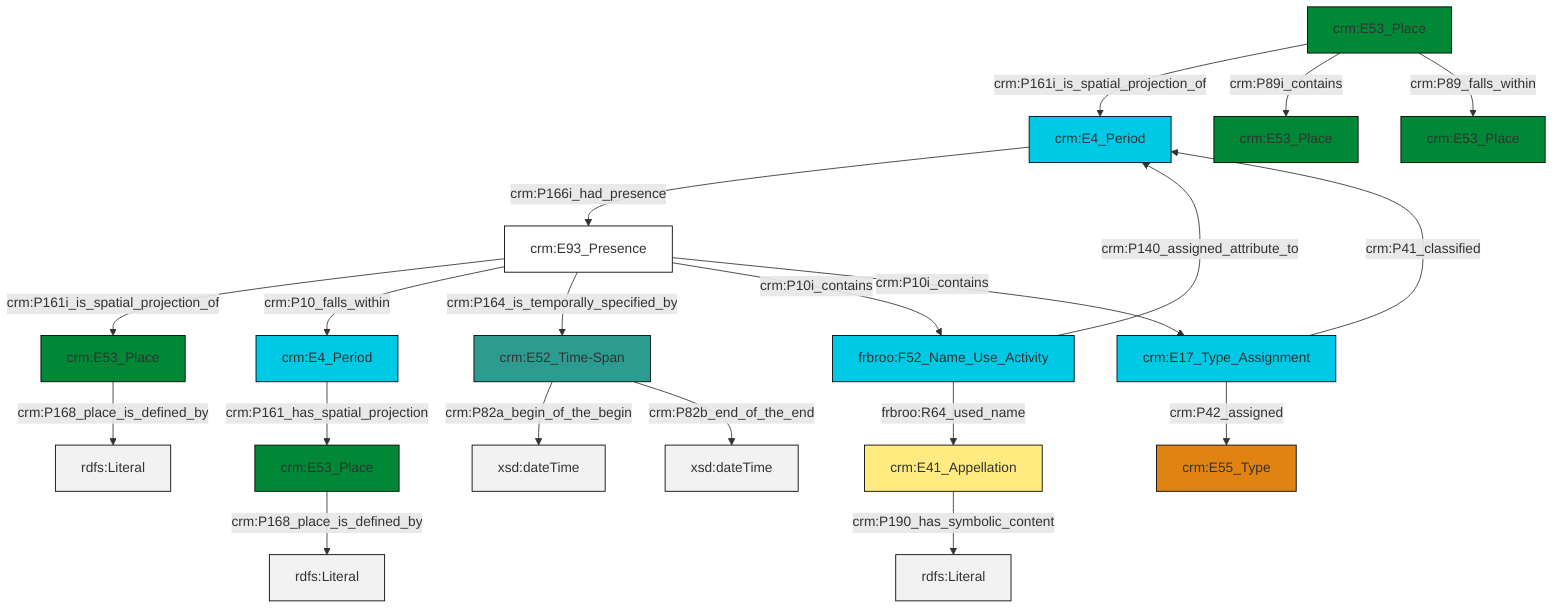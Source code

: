 graph TD
classDef Literal fill:#f2f2f2,stroke:#000000;
classDef CRM_Entity fill:#FFFFFF,stroke:#000000;
classDef Temporal_Entity fill:#00C9E6, stroke:#000000;
classDef Type fill:#E18312, stroke:#000000;
classDef Time-Span fill:#2C9C91, stroke:#000000;
classDef Appellation fill:#FFEB7F, stroke:#000000;
classDef Place fill:#008836, stroke:#000000;
classDef Persistent_Item fill:#B266B2, stroke:#000000;
classDef Conceptual_Object fill:#FFD700, stroke:#000000;
classDef Physical_Thing fill:#D2B48C, stroke:#000000;
classDef Actor fill:#f58aad, stroke:#000000;
classDef PC_Classes fill:#4ce600, stroke:#000000;
classDef Multi fill:#cccccc,stroke:#000000;

0["crm:E4_Period"]:::Temporal_Entity -->|crm:P166i_had_presence| 1["crm:E93_Presence"]:::CRM_Entity
2["frbroo:F52_Name_Use_Activity"]:::Temporal_Entity -->|crm:P140_assigned_attribute_to| 0["crm:E4_Period"]:::Temporal_Entity
2["frbroo:F52_Name_Use_Activity"]:::Temporal_Entity -->|frbroo:R64_used_name| 3["crm:E41_Appellation"]:::Appellation
8["crm:E53_Place"]:::Place -->|crm:P161i_is_spatial_projection_of| 0["crm:E4_Period"]:::Temporal_Entity
1["crm:E93_Presence"]:::CRM_Entity -->|crm:P161i_is_spatial_projection_of| 6["crm:E53_Place"]:::Place
11["crm:E4_Period"]:::Temporal_Entity -->|crm:P161_has_spatial_projection| 12["crm:E53_Place"]:::Place
6["crm:E53_Place"]:::Place -->|crm:P168_place_is_defined_by| 13[rdfs:Literal]:::Literal
8["crm:E53_Place"]:::Place -->|crm:P89i_contains| 14["crm:E53_Place"]:::Place
8["crm:E53_Place"]:::Place -->|crm:P89_falls_within| 15["crm:E53_Place"]:::Place
1["crm:E93_Presence"]:::CRM_Entity -->|crm:P10_falls_within| 11["crm:E4_Period"]:::Temporal_Entity
4["crm:E52_Time-Span"]:::Time-Span -->|crm:P82a_begin_of_the_begin| 16[xsd:dateTime]:::Literal
3["crm:E41_Appellation"]:::Appellation -->|crm:P190_has_symbolic_content| 17[rdfs:Literal]:::Literal
12["crm:E53_Place"]:::Place -->|crm:P168_place_is_defined_by| 18[rdfs:Literal]:::Literal
9["crm:E17_Type_Assignment"]:::Temporal_Entity -->|crm:P41_classified| 0["crm:E4_Period"]:::Temporal_Entity
1["crm:E93_Presence"]:::CRM_Entity -->|crm:P164_is_temporally_specified_by| 4["crm:E52_Time-Span"]:::Time-Span
9["crm:E17_Type_Assignment"]:::Temporal_Entity -->|crm:P42_assigned| 22["crm:E55_Type"]:::Type
1["crm:E93_Presence"]:::CRM_Entity -->|crm:P10i_contains| 2["frbroo:F52_Name_Use_Activity"]:::Temporal_Entity
1["crm:E93_Presence"]:::CRM_Entity -->|crm:P10i_contains| 9["crm:E17_Type_Assignment"]:::Temporal_Entity
4["crm:E52_Time-Span"]:::Time-Span -->|crm:P82b_end_of_the_end| 30[xsd:dateTime]:::Literal